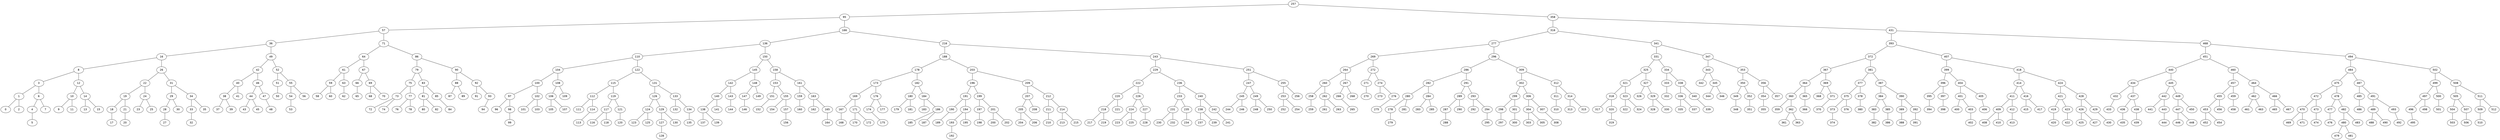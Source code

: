 graph BST {
    node [fontname="Helvetica"];
    257 [label="257"];
    257 -- 95;
    95 [label="95"];
    95 -- 57;
    57 [label="57"];
    57 -- 36;
    36 [label="36"];
    36 -- 16;
    16 [label="16"];
    16 -- 8;
    8 [label="8"];
    8 -- 3;
    3 [label="3"];
    3 -- 1;
    1 [label="1"];
    1 -- 0;
    0 [label="0"];
    1 -- 2;
    2 [label="2"];
    3 -- 6;
    6 [label="6"];
    6 -- 4;
    4 [label="4"];
    4 -- 5;
    5 [label="5"];
    6 -- 7;
    7 [label="7"];
    8 -- 12;
    12 [label="12"];
    12 -- 10;
    10 [label="10"];
    10 -- 9;
    9 [label="9"];
    10 -- 11;
    11 [label="11"];
    12 -- 14;
    14 [label="14"];
    14 -- 13;
    13 [label="13"];
    14 -- 15;
    15 [label="15"];
    16 -- 26;
    26 [label="26"];
    26 -- 22;
    22 [label="22"];
    22 -- 19;
    19 [label="19"];
    19 -- 18;
    18 [label="18"];
    18 -- 17;
    17 [label="17"];
    19 -- 21;
    21 [label="21"];
    21 -- 20;
    20 [label="20"];
    22 -- 24;
    24 [label="24"];
    24 -- 23;
    23 [label="23"];
    24 -- 25;
    25 [label="25"];
    26 -- 31;
    31 [label="31"];
    31 -- 29;
    29 [label="29"];
    29 -- 28;
    28 [label="28"];
    28 -- 27;
    27 [label="27"];
    29 -- 30;
    30 [label="30"];
    31 -- 34;
    34 [label="34"];
    34 -- 33;
    33 [label="33"];
    33 -- 32;
    32 [label="32"];
    34 -- 35;
    35 [label="35"];
    36 -- 49;
    49 [label="49"];
    49 -- 42;
    42 [label="42"];
    42 -- 40;
    40 [label="40"];
    40 -- 38;
    38 [label="38"];
    38 -- 37;
    37 [label="37"];
    38 -- 39;
    39 [label="39"];
    40 -- 41;
    41 [label="41"];
    42 -- 46;
    46 [label="46"];
    46 -- 44;
    44 [label="44"];
    44 -- 43;
    43 [label="43"];
    44 -- 45;
    45 [label="45"];
    46 -- 47;
    47 [label="47"];
    47 -- 48;
    48 [label="48"];
    49 -- 52;
    52 [label="52"];
    52 -- 51;
    51 [label="51"];
    51 -- 50;
    50 [label="50"];
    52 -- 55;
    55 [label="55"];
    55 -- 54;
    54 [label="54"];
    54 -- 53;
    53 [label="53"];
    55 -- 56;
    56 [label="56"];
    57 -- 71;
    71 [label="71"];
    71 -- 64;
    64 [label="64"];
    64 -- 61;
    61 [label="61"];
    61 -- 59;
    59 [label="59"];
    59 -- 58;
    58 [label="58"];
    59 -- 60;
    60 [label="60"];
    61 -- 63;
    63 [label="63"];
    63 -- 62;
    62 [label="62"];
    64 -- 67;
    67 [label="67"];
    67 -- 66;
    66 [label="66"];
    66 -- 65;
    65 [label="65"];
    67 -- 69;
    69 [label="69"];
    69 -- 68;
    68 [label="68"];
    69 -- 70;
    70 [label="70"];
    71 -- 86;
    86 [label="86"];
    86 -- 79;
    79 [label="79"];
    79 -- 75;
    75 [label="75"];
    75 -- 73;
    73 [label="73"];
    73 -- 72;
    72 [label="72"];
    73 -- 74;
    74 [label="74"];
    75 -- 77;
    77 [label="77"];
    77 -- 76;
    76 [label="76"];
    77 -- 78;
    78 [label="78"];
    79 -- 83;
    83 [label="83"];
    83 -- 81;
    81 [label="81"];
    81 -- 80;
    80 [label="80"];
    81 -- 82;
    82 [label="82"];
    83 -- 85;
    85 [label="85"];
    85 -- 84;
    84 [label="84"];
    86 -- 90;
    90 [label="90"];
    90 -- 88;
    88 [label="88"];
    88 -- 87;
    87 [label="87"];
    88 -- 89;
    89 [label="89"];
    90 -- 92;
    92 [label="92"];
    92 -- 91;
    91 [label="91"];
    92 -- 93;
    93 [label="93"];
    93 -- 94;
    94 [label="94"];
    95 -- 166;
    166 [label="166"];
    166 -- 136;
    136 [label="136"];
    136 -- 110;
    110 [label="110"];
    110 -- 104;
    104 [label="104"];
    104 -- 100;
    100 [label="100"];
    100 -- 97;
    97 [label="97"];
    97 -- 96;
    96 [label="96"];
    97 -- 98;
    98 [label="98"];
    98 -- 99;
    99 [label="99"];
    100 -- 102;
    102 [label="102"];
    102 -- 101;
    101 [label="101"];
    102 -- 103;
    103 [label="103"];
    104 -- 108;
    108 [label="108"];
    108 -- 106;
    106 [label="106"];
    106 -- 105;
    105 [label="105"];
    106 -- 107;
    107 [label="107"];
    108 -- 109;
    109 [label="109"];
    110 -- 122;
    122 [label="122"];
    122 -- 115;
    115 [label="115"];
    115 -- 112;
    112 [label="112"];
    112 -- 111;
    111 [label="111"];
    112 -- 114;
    114 [label="114"];
    114 -- 113;
    113 [label="113"];
    115 -- 119;
    119 [label="119"];
    119 -- 117;
    117 [label="117"];
    117 -- 116;
    116 [label="116"];
    117 -- 118;
    118 [label="118"];
    119 -- 121;
    121 [label="121"];
    121 -- 120;
    120 [label="120"];
    122 -- 131;
    131 [label="131"];
    131 -- 126;
    126 [label="126"];
    126 -- 124;
    124 [label="124"];
    124 -- 123;
    123 [label="123"];
    124 -- 125;
    125 [label="125"];
    126 -- 129;
    129 [label="129"];
    129 -- 127;
    127 [label="127"];
    127 -- 128;
    128 [label="128"];
    129 -- 130;
    130 [label="130"];
    131 -- 133;
    133 [label="133"];
    133 -- 132;
    132 [label="132"];
    133 -- 134;
    134 [label="134"];
    134 -- 135;
    135 [label="135"];
    136 -- 150;
    150 [label="150"];
    150 -- 145;
    145 [label="145"];
    145 -- 142;
    142 [label="142"];
    142 -- 140;
    140 [label="140"];
    140 -- 138;
    138 [label="138"];
    138 -- 137;
    137 [label="137"];
    138 -- 139;
    139 [label="139"];
    140 -- 141;
    141 [label="141"];
    142 -- 143;
    143 [label="143"];
    143 -- 144;
    144 [label="144"];
    145 -- 148;
    148 [label="148"];
    148 -- 147;
    147 [label="147"];
    147 -- 146;
    146 [label="146"];
    148 -- 149;
    149 [label="149"];
    150 -- 158;
    158 [label="158"];
    158 -- 153;
    153 [label="153"];
    153 -- 151;
    151 [label="151"];
    151 -- 152;
    152 [label="152"];
    153 -- 155;
    155 [label="155"];
    155 -- 154;
    154 [label="154"];
    155 -- 157;
    157 [label="157"];
    157 -- 156;
    156 [label="156"];
    158 -- 161;
    161 [label="161"];
    161 -- 159;
    159 [label="159"];
    159 -- 160;
    160 [label="160"];
    161 -- 163;
    163 [label="163"];
    163 -- 162;
    162 [label="162"];
    163 -- 165;
    165 [label="165"];
    165 -- 164;
    164 [label="164"];
    166 -- 216;
    216 [label="216"];
    216 -- 188;
    188 [label="188"];
    188 -- 178;
    178 [label="178"];
    178 -- 173;
    173 [label="173"];
    173 -- 169;
    169 [label="169"];
    169 -- 167;
    167 [label="167"];
    167 -- 168;
    168 [label="168"];
    169 -- 171;
    171 [label="171"];
    171 -- 170;
    170 [label="170"];
    171 -- 172;
    172 [label="172"];
    173 -- 176;
    176 [label="176"];
    176 -- 174;
    174 [label="174"];
    174 -- 175;
    175 [label="175"];
    176 -- 177;
    177 [label="177"];
    178 -- 182;
    182 [label="182"];
    182 -- 180;
    180 [label="180"];
    180 -- 179;
    179 [label="179"];
    180 -- 181;
    181 [label="181"];
    182 -- 184;
    184 [label="184"];
    184 -- 183;
    183 [label="183"];
    184 -- 186;
    186 [label="186"];
    186 -- 185;
    185 [label="185"];
    186 -- 187;
    187 [label="187"];
    188 -- 203;
    203 [label="203"];
    203 -- 196;
    196 [label="196"];
    196 -- 191;
    191 [label="191"];
    191 -- 190;
    190 [label="190"];
    190 -- 189;
    189 [label="189"];
    191 -- 194;
    194 [label="194"];
    194 -- 193;
    193 [label="193"];
    193 -- 192;
    192 [label="192"];
    194 -- 195;
    195 [label="195"];
    196 -- 199;
    199 [label="199"];
    199 -- 197;
    197 [label="197"];
    197 -- 198;
    198 [label="198"];
    199 -- 201;
    201 [label="201"];
    201 -- 200;
    200 [label="200"];
    201 -- 202;
    202 [label="202"];
    203 -- 209;
    209 [label="209"];
    209 -- 207;
    207 [label="207"];
    207 -- 205;
    205 [label="205"];
    205 -- 204;
    204 [label="204"];
    205 -- 206;
    206 [label="206"];
    207 -- 208;
    208 [label="208"];
    209 -- 212;
    212 [label="212"];
    212 -- 211;
    211 [label="211"];
    211 -- 210;
    210 [label="210"];
    212 -- 214;
    214 [label="214"];
    214 -- 213;
    213 [label="213"];
    214 -- 215;
    215 [label="215"];
    216 -- 243;
    243 [label="243"];
    243 -- 229;
    229 [label="229"];
    229 -- 222;
    222 [label="222"];
    222 -- 220;
    220 [label="220"];
    220 -- 218;
    218 [label="218"];
    218 -- 217;
    217 [label="217"];
    218 -- 219;
    219 [label="219"];
    220 -- 221;
    221 [label="221"];
    222 -- 226;
    226 [label="226"];
    226 -- 224;
    224 [label="224"];
    224 -- 223;
    223 [label="223"];
    224 -- 225;
    225 [label="225"];
    226 -- 227;
    227 [label="227"];
    227 -- 228;
    228 [label="228"];
    229 -- 236;
    236 [label="236"];
    236 -- 233;
    233 [label="233"];
    233 -- 231;
    231 [label="231"];
    231 -- 230;
    230 [label="230"];
    231 -- 232;
    232 [label="232"];
    233 -- 235;
    235 [label="235"];
    235 -- 234;
    234 [label="234"];
    236 -- 240;
    240 [label="240"];
    240 -- 238;
    238 [label="238"];
    238 -- 237;
    237 [label="237"];
    238 -- 239;
    239 [label="239"];
    240 -- 242;
    242 [label="242"];
    242 -- 241;
    241 [label="241"];
    243 -- 251;
    251 [label="251"];
    251 -- 247;
    247 [label="247"];
    247 -- 245;
    245 [label="245"];
    245 -- 244;
    244 [label="244"];
    245 -- 246;
    246 [label="246"];
    247 -- 249;
    249 [label="249"];
    249 -- 248;
    248 [label="248"];
    249 -- 250;
    250 [label="250"];
    251 -- 255;
    255 [label="255"];
    255 -- 253;
    253 [label="253"];
    253 -- 252;
    252 [label="252"];
    253 -- 254;
    254 [label="254"];
    255 -- 256;
    256 [label="256"];
    257 -- 358;
    358 [label="358"];
    358 -- 316;
    316 [label="316"];
    316 -- 277;
    277 [label="277"];
    277 -- 269;
    269 [label="269"];
    269 -- 264;
    264 [label="264"];
    264 -- 260;
    260 [label="260"];
    260 -- 258;
    258 [label="258"];
    258 -- 259;
    259 [label="259"];
    260 -- 262;
    262 [label="262"];
    262 -- 261;
    261 [label="261"];
    262 -- 263;
    263 [label="263"];
    264 -- 267;
    267 [label="267"];
    267 -- 266;
    266 [label="266"];
    266 -- 265;
    265 [label="265"];
    267 -- 268;
    268 [label="268"];
    269 -- 272;
    272 [label="272"];
    272 -- 271;
    271 [label="271"];
    271 -- 270;
    270 [label="270"];
    272 -- 274;
    274 [label="274"];
    274 -- 273;
    273 [label="273"];
    274 -- 276;
    276 [label="276"];
    276 -- 275;
    275 [label="275"];
    277 -- 296;
    296 [label="296"];
    296 -- 286;
    286 [label="286"];
    286 -- 282;
    282 [label="282"];
    282 -- 280;
    280 [label="280"];
    280 -- 278;
    278 [label="278"];
    278 -- 279;
    279 [label="279"];
    280 -- 281;
    281 [label="281"];
    282 -- 284;
    284 [label="284"];
    284 -- 283;
    283 [label="283"];
    284 -- 285;
    285 [label="285"];
    286 -- 291;
    291 [label="291"];
    291 -- 289;
    289 [label="289"];
    289 -- 287;
    287 [label="287"];
    287 -- 288;
    288 [label="288"];
    289 -- 290;
    290 [label="290"];
    291 -- 293;
    293 [label="293"];
    293 -- 292;
    292 [label="292"];
    293 -- 294;
    294 [label="294"];
    294 -- 295;
    295 [label="295"];
    296 -- 309;
    309 [label="309"];
    309 -- 302;
    302 [label="302"];
    302 -- 299;
    299 [label="299"];
    299 -- 298;
    298 [label="298"];
    298 -- 297;
    297 [label="297"];
    299 -- 301;
    301 [label="301"];
    301 -- 300;
    300 [label="300"];
    302 -- 306;
    306 [label="306"];
    306 -- 304;
    304 [label="304"];
    304 -- 303;
    303 [label="303"];
    304 -- 305;
    305 [label="305"];
    306 -- 307;
    307 [label="307"];
    307 -- 308;
    308 [label="308"];
    309 -- 312;
    312 [label="312"];
    312 -- 311;
    311 [label="311"];
    311 -- 310;
    310 [label="310"];
    312 -- 314;
    314 [label="314"];
    314 -- 313;
    313 [label="313"];
    314 -- 315;
    315 [label="315"];
    316 -- 341;
    341 [label="341"];
    341 -- 331;
    331 [label="331"];
    331 -- 325;
    325 [label="325"];
    325 -- 321;
    321 [label="321"];
    321 -- 318;
    318 [label="318"];
    318 -- 317;
    317 [label="317"];
    318 -- 320;
    320 [label="320"];
    320 -- 319;
    319 [label="319"];
    321 -- 323;
    323 [label="323"];
    323 -- 322;
    322 [label="322"];
    323 -- 324;
    324 [label="324"];
    325 -- 327;
    327 [label="327"];
    327 -- 326;
    326 [label="326"];
    327 -- 329;
    329 [label="329"];
    329 -- 328;
    328 [label="328"];
    329 -- 330;
    330 [label="330"];
    331 -- 334;
    334 [label="334"];
    334 -- 333;
    333 [label="333"];
    333 -- 332;
    332 [label="332"];
    334 -- 338;
    338 [label="338"];
    338 -- 336;
    336 [label="336"];
    336 -- 335;
    335 [label="335"];
    336 -- 337;
    337 [label="337"];
    338 -- 340;
    340 [label="340"];
    340 -- 339;
    339 [label="339"];
    341 -- 347;
    347 [label="347"];
    347 -- 343;
    343 [label="343"];
    343 -- 342;
    342 [label="342"];
    343 -- 345;
    345 [label="345"];
    345 -- 344;
    344 [label="344"];
    345 -- 346;
    346 [label="346"];
    347 -- 353;
    353 [label="353"];
    353 -- 350;
    350 [label="350"];
    350 -- 349;
    349 [label="349"];
    349 -- 348;
    348 [label="348"];
    350 -- 352;
    352 [label="352"];
    352 -- 351;
    351 [label="351"];
    353 -- 356;
    356 [label="356"];
    356 -- 354;
    354 [label="354"];
    354 -- 355;
    355 [label="355"];
    356 -- 357;
    357 [label="357"];
    358 -- 431;
    431 [label="431"];
    431 -- 393;
    393 [label="393"];
    393 -- 372;
    372 [label="372"];
    372 -- 367;
    367 [label="367"];
    367 -- 364;
    364 [label="364"];
    364 -- 360;
    360 [label="360"];
    360 -- 359;
    359 [label="359"];
    360 -- 362;
    362 [label="362"];
    362 -- 361;
    361 [label="361"];
    362 -- 363;
    363 [label="363"];
    364 -- 365;
    365 [label="365"];
    365 -- 366;
    366 [label="366"];
    367 -- 369;
    369 [label="369"];
    369 -- 368;
    368 [label="368"];
    369 -- 371;
    371 [label="371"];
    371 -- 370;
    370 [label="370"];
    372 -- 381;
    381 [label="381"];
    381 -- 377;
    377 [label="377"];
    377 -- 375;
    375 [label="375"];
    375 -- 373;
    373 [label="373"];
    373 -- 374;
    374 [label="374"];
    375 -- 376;
    376 [label="376"];
    377 -- 378;
    378 [label="378"];
    378 -- 380;
    380 [label="380"];
    381 -- 387;
    387 [label="387"];
    387 -- 384;
    384 [label="384"];
    384 -- 383;
    383 [label="383"];
    383 -- 382;
    382 [label="382"];
    384 -- 385;
    385 [label="385"];
    385 -- 386;
    386 [label="386"];
    387 -- 390;
    390 [label="390"];
    390 -- 389;
    389 [label="389"];
    389 -- 388;
    388 [label="388"];
    390 -- 392;
    392 [label="392"];
    392 -- 391;
    391 [label="391"];
    393 -- 407;
    407 [label="407"];
    407 -- 399;
    399 [label="399"];
    399 -- 396;
    396 [label="396"];
    396 -- 395;
    395 [label="395"];
    395 -- 394;
    394 [label="394"];
    396 -- 397;
    397 [label="397"];
    397 -- 398;
    398 [label="398"];
    399 -- 404;
    404 [label="404"];
    404 -- 401;
    401 [label="401"];
    401 -- 400;
    400 [label="400"];
    401 -- 403;
    403 [label="403"];
    403 -- 402;
    402 [label="402"];
    404 -- 405;
    405 [label="405"];
    405 -- 406;
    406 [label="406"];
    407 -- 418;
    418 [label="418"];
    418 -- 414;
    414 [label="414"];
    414 -- 411;
    411 [label="411"];
    411 -- 409;
    409 [label="409"];
    409 -- 408;
    408 [label="408"];
    409 -- 410;
    410 [label="410"];
    411 -- 412;
    412 [label="412"];
    412 -- 413;
    413 [label="413"];
    414 -- 416;
    416 [label="416"];
    416 -- 415;
    415 [label="415"];
    416 -- 417;
    417 [label="417"];
    418 -- 424;
    424 [label="424"];
    424 -- 421;
    421 [label="421"];
    421 -- 419;
    419 [label="419"];
    419 -- 420;
    420 [label="420"];
    421 -- 423;
    423 [label="423"];
    423 -- 422;
    422 [label="422"];
    424 -- 428;
    428 [label="428"];
    428 -- 426;
    426 [label="426"];
    426 -- 425;
    425 [label="425"];
    426 -- 427;
    427 [label="427"];
    428 -- 429;
    429 [label="429"];
    429 -- 430;
    430 [label="430"];
    431 -- 468;
    468 [label="468"];
    468 -- 451;
    451 [label="451"];
    451 -- 440;
    440 [label="440"];
    440 -- 434;
    434 [label="434"];
    434 -- 432;
    432 [label="432"];
    432 -- 433;
    433 [label="433"];
    434 -- 437;
    437 [label="437"];
    437 -- 436;
    436 [label="436"];
    436 -- 435;
    435 [label="435"];
    437 -- 438;
    438 [label="438"];
    438 -- 439;
    439 [label="439"];
    440 -- 445;
    445 [label="445"];
    445 -- 442;
    442 [label="442"];
    442 -- 441;
    441 [label="441"];
    442 -- 443;
    443 [label="443"];
    443 -- 444;
    444 [label="444"];
    445 -- 449;
    449 [label="449"];
    449 -- 447;
    447 [label="447"];
    447 -- 446;
    446 [label="446"];
    447 -- 448;
    448 [label="448"];
    449 -- 450;
    450 [label="450"];
    451 -- 460;
    460 [label="460"];
    460 -- 457;
    457 [label="457"];
    457 -- 455;
    455 [label="455"];
    455 -- 453;
    453 [label="453"];
    453 -- 452;
    452 [label="452"];
    453 -- 454;
    454 [label="454"];
    455 -- 456;
    456 [label="456"];
    457 -- 459;
    459 [label="459"];
    459 -- 458;
    458 [label="458"];
    460 -- 464;
    464 [label="464"];
    464 -- 462;
    462 [label="462"];
    462 -- 461;
    461 [label="461"];
    462 -- 463;
    463 [label="463"];
    464 -- 466;
    466 [label="466"];
    466 -- 465;
    465 [label="465"];
    466 -- 467;
    467 [label="467"];
    468 -- 494;
    494 [label="494"];
    494 -- 484;
    484 [label="484"];
    484 -- 475;
    475 [label="475"];
    475 -- 472;
    472 [label="472"];
    472 -- 470;
    470 [label="470"];
    470 -- 469;
    469 [label="469"];
    470 -- 471;
    471 [label="471"];
    472 -- 473;
    473 [label="473"];
    473 -- 474;
    474 [label="474"];
    475 -- 478;
    478 [label="478"];
    478 -- 477;
    477 [label="477"];
    477 -- 476;
    476 [label="476"];
    478 -- 482;
    482 [label="482"];
    482 -- 480;
    480 [label="480"];
    480 -- 479;
    479 [label="479"];
    480 -- 481;
    481 [label="481"];
    482 -- 483;
    483 [label="483"];
    484 -- 487;
    487 [label="487"];
    487 -- 485;
    485 [label="485"];
    485 -- 486;
    486 [label="486"];
    487 -- 491;
    491 [label="491"];
    491 -- 489;
    489 [label="489"];
    489 -- 488;
    488 [label="488"];
    489 -- 490;
    490 [label="490"];
    491 -- 493;
    493 [label="493"];
    493 -- 492;
    492 [label="492"];
    494 -- 502;
    502 [label="502"];
    502 -- 499;
    499 [label="499"];
    499 -- 497;
    497 [label="497"];
    497 -- 496;
    496 [label="496"];
    496 -- 495;
    495 [label="495"];
    497 -- 498;
    498 [label="498"];
    499 -- 500;
    500 [label="500"];
    500 -- 501;
    501 [label="501"];
    502 -- 508;
    508 [label="508"];
    508 -- 505;
    505 [label="505"];
    505 -- 504;
    504 [label="504"];
    504 -- 503;
    503 [label="503"];
    505 -- 507;
    507 [label="507"];
    507 -- 506;
    506 [label="506"];
    508 -- 511;
    511 [label="511"];
    511 -- 509;
    509 [label="509"];
    509 -- 510;
    510 [label="510"];
    511 -- 512;
    512 [label="512"];
}
